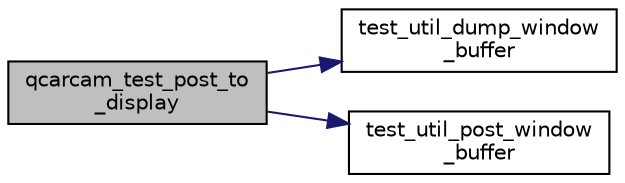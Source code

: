 digraph "qcarcam_test_post_to_display"
{
 // LATEX_PDF_SIZE
  edge [fontname="Helvetica",fontsize="10",labelfontname="Helvetica",labelfontsize="10"];
  node [fontname="Helvetica",fontsize="10",shape=record];
  rankdir="LR";
  Node1 [label="qcarcam_test_post_to\l_display",height=0.2,width=0.4,color="black", fillcolor="grey75", style="filled", fontcolor="black",tooltip=" "];
  Node1 -> Node2 [color="midnightblue",fontsize="10",style="solid"];
  Node2 [label="test_util_dump_window\l_buffer",height=0.2,width=0.4,color="black", fillcolor="white", style="filled",URL="$test__util_8h.html#adcaaa3e1cf469ccc80284c0b7cc88372",tooltip="Dump frame to a file."];
  Node1 -> Node3 [color="midnightblue",fontsize="10",style="solid"];
  Node3 [label="test_util_post_window\l_buffer",height=0.2,width=0.4,color="black", fillcolor="white", style="filled",URL="$test__util_8h.html#a191c23327dba8ce55420c876825137a6",tooltip="Send frame to display."];
}
